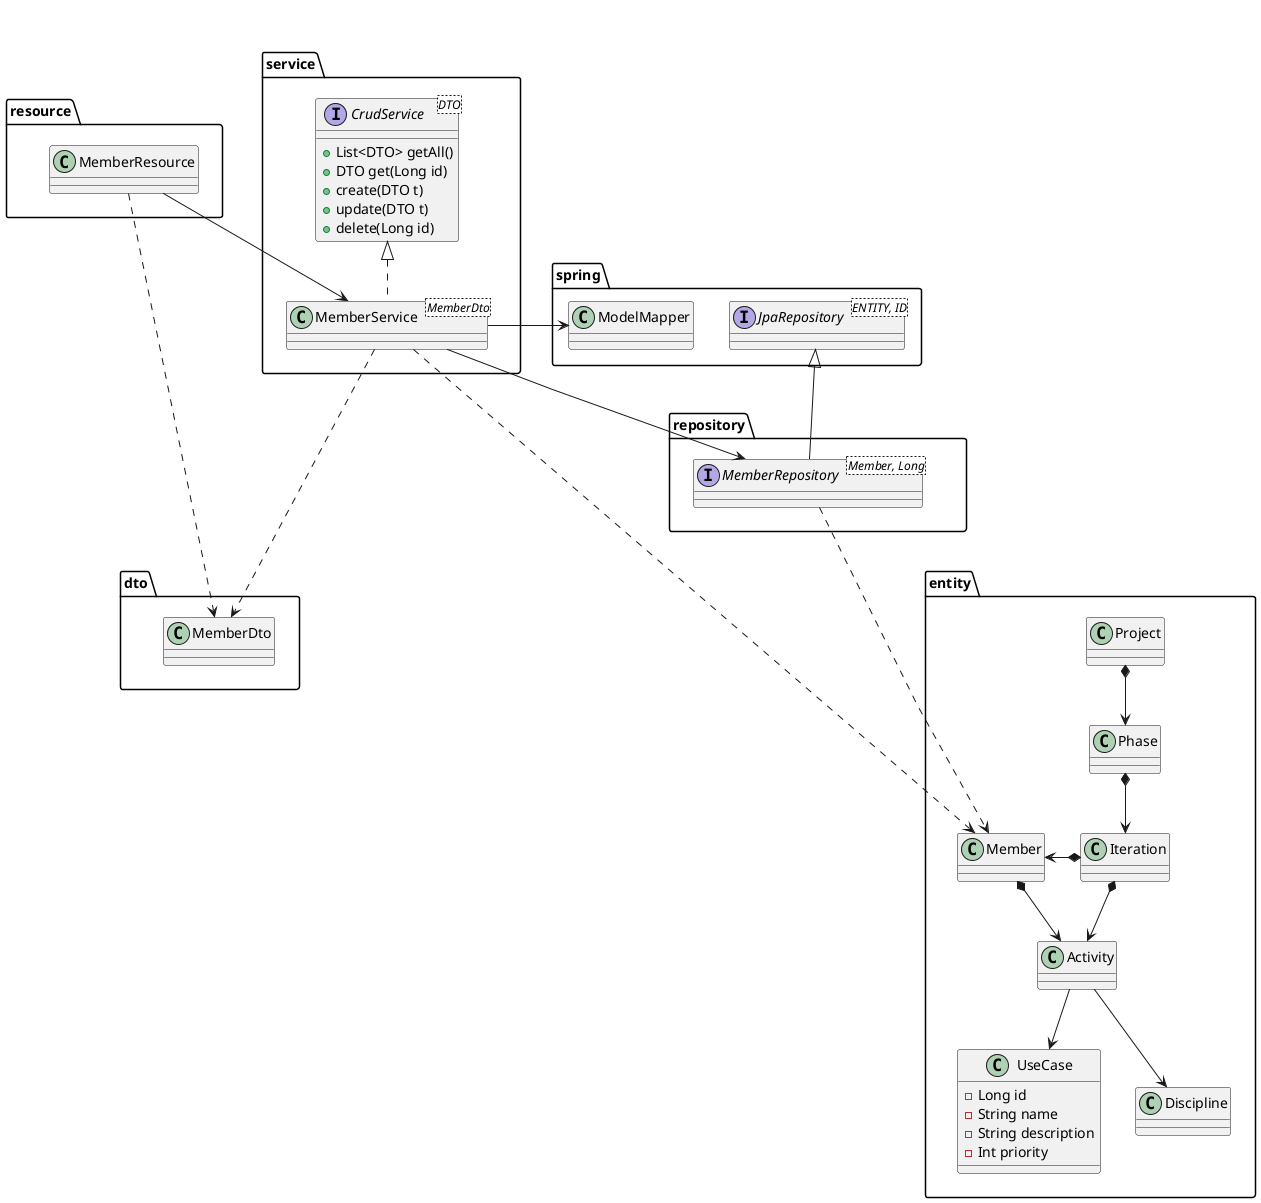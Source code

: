 @startuml
skinparam linetype polyline

resource -[hidden]right-> service
resource .[hidden]down..> dto
service -[hidden]right-> repository
service .[hidden]down...> dto
service .[hidden]down..> entity
repository -[hidden]down-> entity

namespace spring {
    interface JpaRepository<ENTITY, ID>
    class ModelMapper
}

namespace entity {
    class Member
    class UseCase {
    - Long id
    - String name
    - String description
    - Int priority

    }
    class Iteration
    Class Activity
    class Project
    class Phase
    class Discipline

    Iteration *-> Member
    Iteration *-> Activity

    Member *--> Activity
    Activity --> Discipline
    Activity --> UseCase
    Phase *--> Iteration
    Project *--> Phase
}

namespace dto {
    class MemberDto
}

namespace repository {
    interface MemberRepository<Member, Long> extends spring.JpaRepository

    MemberRepository ..> entity.Member
}

namespace service {
    interface CrudService<DTO> {
        + List<DTO> getAll()
        + DTO get(Long id)
        + create(DTO t)
        + update(DTO t)
        + delete(Long id)
    }

    class MemberService<MemberDto> implements CrudService

    MemberService -> repository.MemberRepository
    MemberService ..> dto.MemberDto
    MemberService ..> entity.Member
    MemberService -> spring.ModelMapper
}

namespace resource {
    class MemberResource

    MemberResource -> service.MemberService
    MemberResource ..> dto.MemberDto
}

@enduml
